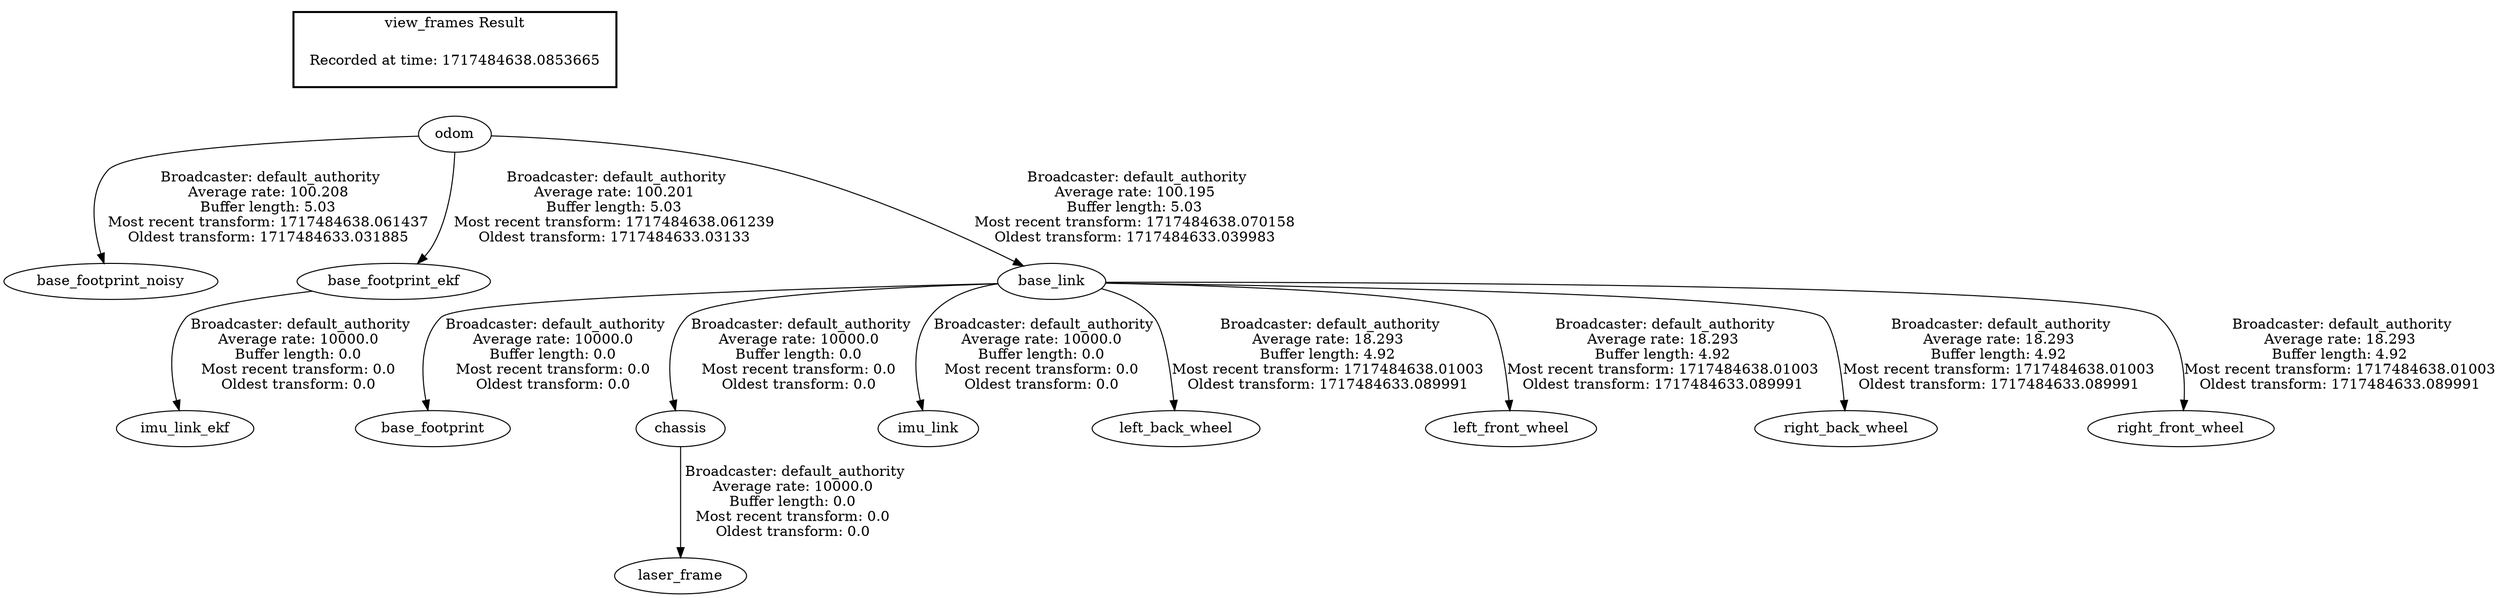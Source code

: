 digraph G {
"odom" -> "base_footprint_noisy"[label=" Broadcaster: default_authority\nAverage rate: 100.208\nBuffer length: 5.03\nMost recent transform: 1717484638.061437\nOldest transform: 1717484633.031885\n"];
"base_footprint_ekf" -> "imu_link_ekf"[label=" Broadcaster: default_authority\nAverage rate: 10000.0\nBuffer length: 0.0\nMost recent transform: 0.0\nOldest transform: 0.0\n"];
"odom" -> "base_footprint_ekf"[label=" Broadcaster: default_authority\nAverage rate: 100.201\nBuffer length: 5.03\nMost recent transform: 1717484638.061239\nOldest transform: 1717484633.03133\n"];
"base_link" -> "base_footprint"[label=" Broadcaster: default_authority\nAverage rate: 10000.0\nBuffer length: 0.0\nMost recent transform: 0.0\nOldest transform: 0.0\n"];
"odom" -> "base_link"[label=" Broadcaster: default_authority\nAverage rate: 100.195\nBuffer length: 5.03\nMost recent transform: 1717484638.070158\nOldest transform: 1717484633.039983\n"];
"base_link" -> "chassis"[label=" Broadcaster: default_authority\nAverage rate: 10000.0\nBuffer length: 0.0\nMost recent transform: 0.0\nOldest transform: 0.0\n"];
"base_link" -> "imu_link"[label=" Broadcaster: default_authority\nAverage rate: 10000.0\nBuffer length: 0.0\nMost recent transform: 0.0\nOldest transform: 0.0\n"];
"chassis" -> "laser_frame"[label=" Broadcaster: default_authority\nAverage rate: 10000.0\nBuffer length: 0.0\nMost recent transform: 0.0\nOldest transform: 0.0\n"];
"base_link" -> "left_back_wheel"[label=" Broadcaster: default_authority\nAverage rate: 18.293\nBuffer length: 4.92\nMost recent transform: 1717484638.01003\nOldest transform: 1717484633.089991\n"];
"base_link" -> "left_front_wheel"[label=" Broadcaster: default_authority\nAverage rate: 18.293\nBuffer length: 4.92\nMost recent transform: 1717484638.01003\nOldest transform: 1717484633.089991\n"];
"base_link" -> "right_back_wheel"[label=" Broadcaster: default_authority\nAverage rate: 18.293\nBuffer length: 4.92\nMost recent transform: 1717484638.01003\nOldest transform: 1717484633.089991\n"];
"base_link" -> "right_front_wheel"[label=" Broadcaster: default_authority\nAverage rate: 18.293\nBuffer length: 4.92\nMost recent transform: 1717484638.01003\nOldest transform: 1717484633.089991\n"];
edge [style=invis];
 subgraph cluster_legend { style=bold; color=black; label ="view_frames Result";
"Recorded at time: 1717484638.0853665"[ shape=plaintext ] ;
}->"odom";
}